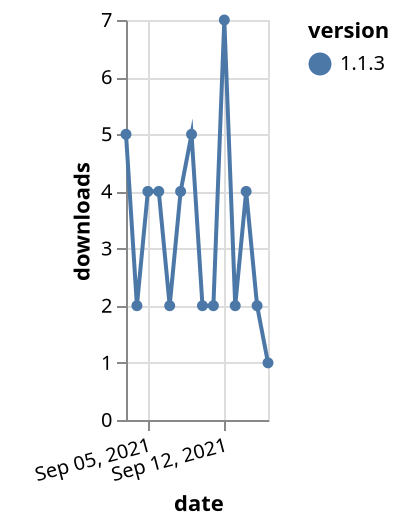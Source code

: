 {"$schema": "https://vega.github.io/schema/vega-lite/v5.json", "description": "A simple bar chart with embedded data.", "data": {"values": [{"date": "2021-09-03", "total": 3143, "delta": 5, "version": "1.1.3"}, {"date": "2021-09-04", "total": 3145, "delta": 2, "version": "1.1.3"}, {"date": "2021-09-05", "total": 3149, "delta": 4, "version": "1.1.3"}, {"date": "2021-09-06", "total": 3153, "delta": 4, "version": "1.1.3"}, {"date": "2021-09-07", "total": 3155, "delta": 2, "version": "1.1.3"}, {"date": "2021-09-08", "total": 3159, "delta": 4, "version": "1.1.3"}, {"date": "2021-09-09", "total": 3164, "delta": 5, "version": "1.1.3"}, {"date": "2021-09-10", "total": 3166, "delta": 2, "version": "1.1.3"}, {"date": "2021-09-11", "total": 3168, "delta": 2, "version": "1.1.3"}, {"date": "2021-09-12", "total": 3175, "delta": 7, "version": "1.1.3"}, {"date": "2021-09-13", "total": 3177, "delta": 2, "version": "1.1.3"}, {"date": "2021-09-14", "total": 3181, "delta": 4, "version": "1.1.3"}, {"date": "2021-09-15", "total": 3183, "delta": 2, "version": "1.1.3"}, {"date": "2021-09-16", "total": 3184, "delta": 1, "version": "1.1.3"}]}, "width": "container", "mark": {"type": "line", "point": {"filled": true}}, "encoding": {"x": {"field": "date", "type": "temporal", "timeUnit": "yearmonthdate", "title": "date", "axis": {"labelAngle": -15}}, "y": {"field": "delta", "type": "quantitative", "title": "downloads"}, "color": {"field": "version", "type": "nominal"}, "tooltip": {"field": "delta"}}}